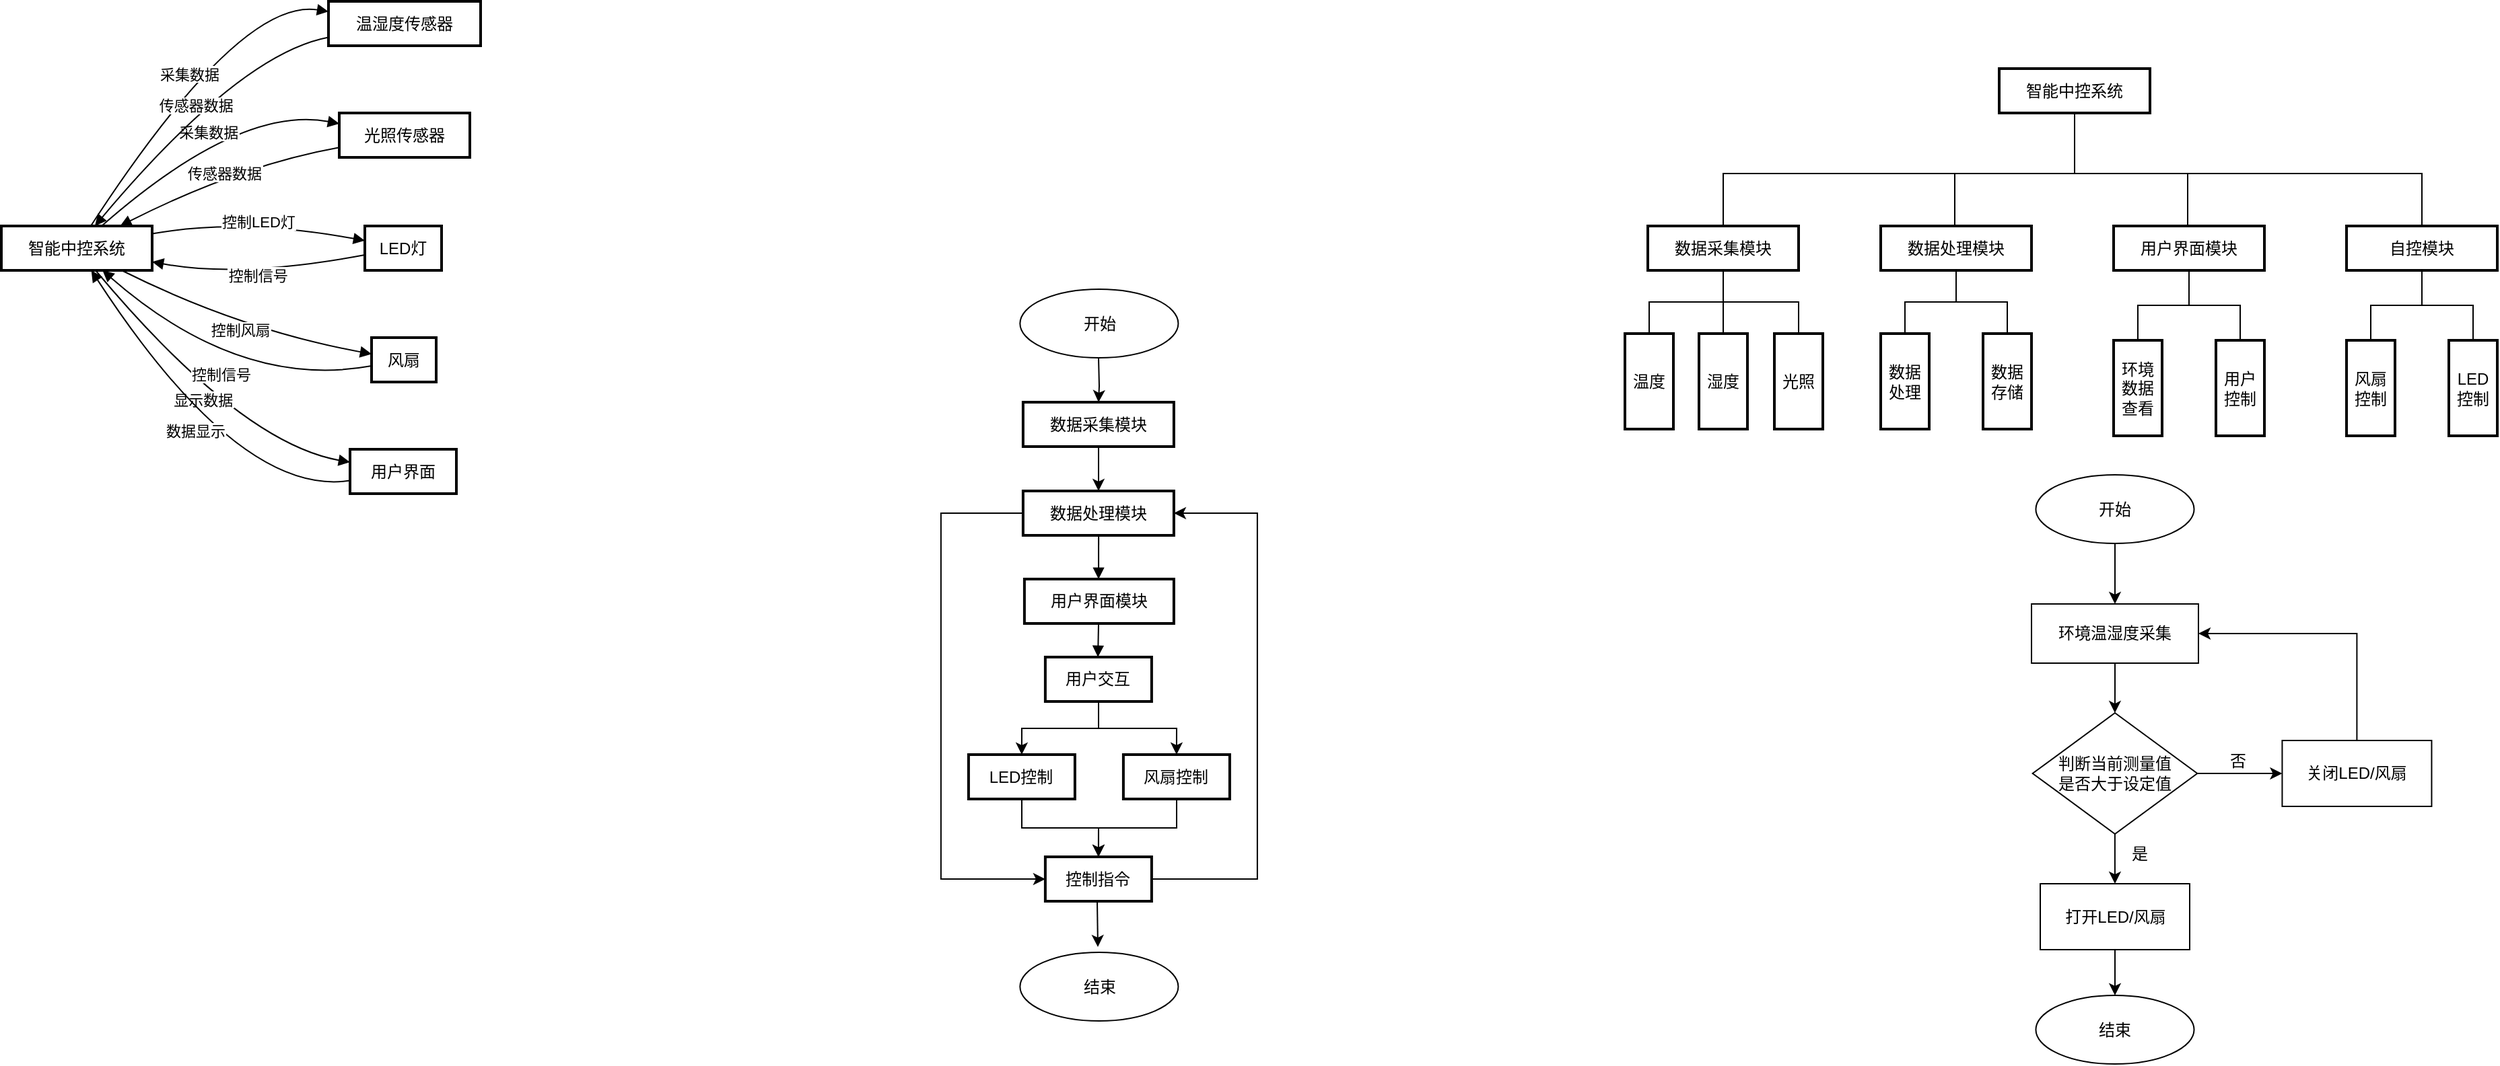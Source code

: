<mxfile version="21.3.0" type="github">
  <diagram name="第 1 页" id="sPoewAN0UP_DKyfQgz5s">
    <mxGraphModel dx="1502" dy="575" grid="0" gridSize="10" guides="1" tooltips="1" connect="1" arrows="1" fold="1" page="1" pageScale="1" pageWidth="1169" pageHeight="827" math="0" shadow="0">
      <root>
        <mxCell id="0" />
        <mxCell id="1" parent="0" />
        <mxCell id="B56POfw25FeHeTBuyLM_-1" value="智能中控系统" style="whiteSpace=wrap;strokeWidth=2;" parent="1" vertex="1">
          <mxGeometry x="20" y="190" width="112" height="33" as="geometry" />
        </mxCell>
        <mxCell id="B56POfw25FeHeTBuyLM_-2" value="温湿度传感器" style="whiteSpace=wrap;strokeWidth=2;" parent="1" vertex="1">
          <mxGeometry x="263" y="23" width="113" height="33" as="geometry" />
        </mxCell>
        <mxCell id="B56POfw25FeHeTBuyLM_-3" value="光照传感器" style="whiteSpace=wrap;strokeWidth=2;" parent="1" vertex="1">
          <mxGeometry x="271" y="106" width="97" height="33" as="geometry" />
        </mxCell>
        <mxCell id="B56POfw25FeHeTBuyLM_-4" value="LED灯" style="whiteSpace=wrap;strokeWidth=2;" parent="1" vertex="1">
          <mxGeometry x="290" y="190" width="57" height="33" as="geometry" />
        </mxCell>
        <mxCell id="B56POfw25FeHeTBuyLM_-5" value="风扇" style="whiteSpace=wrap;strokeWidth=2;" parent="1" vertex="1">
          <mxGeometry x="295" y="273" width="48" height="33" as="geometry" />
        </mxCell>
        <mxCell id="B56POfw25FeHeTBuyLM_-6" value="用户界面" style="whiteSpace=wrap;strokeWidth=2;" parent="1" vertex="1">
          <mxGeometry x="279" y="356" width="79" height="33" as="geometry" />
        </mxCell>
        <mxCell id="B56POfw25FeHeTBuyLM_-7" value="采集数据" style="curved=1;startArrow=none;endArrow=block;exitX=0.596;exitY=-0.015;entryX=-0.004;entryY=0.228;rounded=0;" parent="1" source="B56POfw25FeHeTBuyLM_-1" target="B56POfw25FeHeTBuyLM_-2" edge="1">
          <mxGeometry relative="1" as="geometry">
            <Array as="points">
              <mxPoint x="197" y="20" />
            </Array>
          </mxGeometry>
        </mxCell>
        <mxCell id="B56POfw25FeHeTBuyLM_-8" value="采集数据" style="curved=1;startArrow=none;endArrow=block;exitX=0.67;exitY=-0.015;entryX=-0.004;entryY=0.238;rounded=0;" parent="1" source="B56POfw25FeHeTBuyLM_-1" target="B56POfw25FeHeTBuyLM_-3" edge="1">
          <mxGeometry relative="1" as="geometry">
            <Array as="points">
              <mxPoint x="197" y="100" />
            </Array>
          </mxGeometry>
        </mxCell>
        <mxCell id="B56POfw25FeHeTBuyLM_-9" value="控制LED灯" style="curved=1;startArrow=none;endArrow=block;exitX=0.998;exitY=0.177;entryX=0.003;entryY=0.33;rounded=0;" parent="1" source="B56POfw25FeHeTBuyLM_-1" target="B56POfw25FeHeTBuyLM_-4" edge="1">
          <mxGeometry relative="1" as="geometry">
            <Array as="points">
              <mxPoint x="197" y="184" />
            </Array>
          </mxGeometry>
        </mxCell>
        <mxCell id="B56POfw25FeHeTBuyLM_-10" value="控制风扇" style="curved=1;startArrow=none;endArrow=block;exitX=0.796;exitY=0.997;entryX=1.192e-7;entryY=0.369;rounded=0;" parent="1" source="B56POfw25FeHeTBuyLM_-1" target="B56POfw25FeHeTBuyLM_-5" edge="1">
          <mxGeometry relative="1" as="geometry">
            <Array as="points">
              <mxPoint x="197" y="267" />
            </Array>
          </mxGeometry>
        </mxCell>
        <mxCell id="B56POfw25FeHeTBuyLM_-11" value="显示数据" style="curved=1;startArrow=none;endArrow=block;exitX=0.624;exitY=0.997;entryX=0.005;entryY=0.294;rounded=0;" parent="1" source="B56POfw25FeHeTBuyLM_-1" target="B56POfw25FeHeTBuyLM_-6" edge="1">
          <mxGeometry relative="1" as="geometry">
            <Array as="points">
              <mxPoint x="197" y="351" />
            </Array>
          </mxGeometry>
        </mxCell>
        <mxCell id="B56POfw25FeHeTBuyLM_-12" value="传感器数据" style="curved=1;startArrow=none;endArrow=block;exitX=-0.004;exitY=0.812;entryX=0.624;entryY=-0.015;rounded=0;" parent="1" source="B56POfw25FeHeTBuyLM_-2" target="B56POfw25FeHeTBuyLM_-1" edge="1">
          <mxGeometry relative="1" as="geometry">
            <Array as="points">
              <mxPoint x="197" y="62" />
            </Array>
          </mxGeometry>
        </mxCell>
        <mxCell id="B56POfw25FeHeTBuyLM_-13" value="传感器数据" style="curved=1;startArrow=none;endArrow=block;exitX=-0.004;exitY=0.78;entryX=0.796;entryY=-0.015;rounded=0;" parent="1" source="B56POfw25FeHeTBuyLM_-3" target="B56POfw25FeHeTBuyLM_-1" edge="1">
          <mxGeometry relative="1" as="geometry">
            <Array as="points">
              <mxPoint x="197" y="145" />
            </Array>
          </mxGeometry>
        </mxCell>
        <mxCell id="B56POfw25FeHeTBuyLM_-14" value="数据显示" style="curved=1;startArrow=none;endArrow=block;exitX=0.005;exitY=0.704;entryX=0.596;entryY=0.997;rounded=0;" parent="1" source="B56POfw25FeHeTBuyLM_-6" target="B56POfw25FeHeTBuyLM_-1" edge="1">
          <mxGeometry relative="1" as="geometry">
            <Array as="points">
              <mxPoint x="197" y="392" />
            </Array>
          </mxGeometry>
        </mxCell>
        <mxCell id="B56POfw25FeHeTBuyLM_-15" value="控制信号" style="curved=1;startArrow=none;endArrow=block;exitX=0.003;exitY=0.652;entryX=0.998;entryY=0.805;rounded=0;" parent="1" source="B56POfw25FeHeTBuyLM_-4" target="B56POfw25FeHeTBuyLM_-1" edge="1">
          <mxGeometry relative="1" as="geometry">
            <Array as="points">
              <mxPoint x="197" y="229" />
            </Array>
          </mxGeometry>
        </mxCell>
        <mxCell id="B56POfw25FeHeTBuyLM_-16" value="控制信号" style="curved=1;startArrow=none;endArrow=block;exitX=1.192e-7;exitY=0.637;entryX=0.67;entryY=0.997;rounded=0;" parent="1" source="B56POfw25FeHeTBuyLM_-5" target="B56POfw25FeHeTBuyLM_-1" edge="1">
          <mxGeometry relative="1" as="geometry">
            <Array as="points">
              <mxPoint x="197" y="312" />
            </Array>
          </mxGeometry>
        </mxCell>
        <mxCell id="B56POfw25FeHeTBuyLM_-42" style="edgeStyle=orthogonalEdgeStyle;rounded=0;orthogonalLoop=1;jettySize=auto;html=1;endArrow=none;endFill=0;" parent="1" edge="1">
          <mxGeometry relative="1" as="geometry">
            <mxPoint x="1471" y="153" as="sourcePoint" />
            <mxPoint x="1471" y="190" as="targetPoint" />
          </mxGeometry>
        </mxCell>
        <mxCell id="B56POfw25FeHeTBuyLM_-43" style="edgeStyle=orthogonalEdgeStyle;rounded=0;orthogonalLoop=1;jettySize=auto;html=1;endArrow=none;endFill=0;" parent="1" edge="1">
          <mxGeometry relative="1" as="geometry">
            <mxPoint x="1471" y="153" as="sourcePoint" />
            <mxPoint x="1644.0" y="190" as="targetPoint" />
            <Array as="points">
              <mxPoint x="1471" y="151" />
              <mxPoint x="1644" y="151" />
            </Array>
          </mxGeometry>
        </mxCell>
        <mxCell id="ePoYoBtov8BMeXNs0YkV-3" value="" style="edgeStyle=orthogonalEdgeStyle;rounded=0;orthogonalLoop=1;jettySize=auto;html=1;" parent="1" source="B56POfw25FeHeTBuyLM_-28" target="B56POfw25FeHeTBuyLM_-29" edge="1">
          <mxGeometry relative="1" as="geometry" />
        </mxCell>
        <mxCell id="B56POfw25FeHeTBuyLM_-28" value="数据采集模块" style="whiteSpace=wrap;strokeWidth=2;" parent="1" vertex="1">
          <mxGeometry x="778.95" y="321" width="112" height="33" as="geometry" />
        </mxCell>
        <mxCell id="ePoYoBtov8BMeXNs0YkV-11" style="edgeStyle=orthogonalEdgeStyle;rounded=0;orthogonalLoop=1;jettySize=auto;html=1;entryX=0;entryY=0.5;entryDx=0;entryDy=0;" parent="1" source="B56POfw25FeHeTBuyLM_-29" target="ePoYoBtov8BMeXNs0YkV-8" edge="1">
          <mxGeometry relative="1" as="geometry">
            <Array as="points">
              <mxPoint x="717.95" y="404" />
              <mxPoint x="717.95" y="676" />
            </Array>
          </mxGeometry>
        </mxCell>
        <mxCell id="B56POfw25FeHeTBuyLM_-29" value="数据处理模块" style="whiteSpace=wrap;strokeWidth=2;" parent="1" vertex="1">
          <mxGeometry x="778.95" y="387" width="112" height="33" as="geometry" />
        </mxCell>
        <mxCell id="B56POfw25FeHeTBuyLM_-30" value="用户界面模块" style="whiteSpace=wrap;strokeWidth=2;" parent="1" vertex="1">
          <mxGeometry x="779.95" y="452.5" width="111" height="33" as="geometry" />
        </mxCell>
        <mxCell id="ePoYoBtov8BMeXNs0YkV-2" style="edgeStyle=orthogonalEdgeStyle;rounded=0;orthogonalLoop=1;jettySize=auto;html=1;entryX=1;entryY=0.5;entryDx=0;entryDy=0;exitX=1;exitY=0.5;exitDx=0;exitDy=0;" parent="1" source="ePoYoBtov8BMeXNs0YkV-8" target="B56POfw25FeHeTBuyLM_-29" edge="1">
          <mxGeometry relative="1" as="geometry">
            <Array as="points">
              <mxPoint x="952.95" y="676" />
              <mxPoint x="952.95" y="404" />
            </Array>
          </mxGeometry>
        </mxCell>
        <mxCell id="ePoYoBtov8BMeXNs0YkV-6" style="edgeStyle=orthogonalEdgeStyle;rounded=0;orthogonalLoop=1;jettySize=auto;html=1;entryX=0.5;entryY=0;entryDx=0;entryDy=0;" parent="1" source="B56POfw25FeHeTBuyLM_-31" target="ePoYoBtov8BMeXNs0YkV-4" edge="1">
          <mxGeometry relative="1" as="geometry" />
        </mxCell>
        <mxCell id="ePoYoBtov8BMeXNs0YkV-7" style="edgeStyle=orthogonalEdgeStyle;rounded=0;orthogonalLoop=1;jettySize=auto;html=1;entryX=0.5;entryY=0;entryDx=0;entryDy=0;" parent="1" source="B56POfw25FeHeTBuyLM_-31" target="ePoYoBtov8BMeXNs0YkV-5" edge="1">
          <mxGeometry relative="1" as="geometry" />
        </mxCell>
        <mxCell id="B56POfw25FeHeTBuyLM_-31" value="用户交互" style="whiteSpace=wrap;strokeWidth=2;" parent="1" vertex="1">
          <mxGeometry x="795.45" y="510.5" width="79" height="33" as="geometry" />
        </mxCell>
        <mxCell id="B56POfw25FeHeTBuyLM_-33" value="" style="curved=1;startArrow=none;endArrow=block;exitX=0.501;exitY=1.006;entryX=0.496;entryY=-0.012;rounded=0;" parent="1" source="B56POfw25FeHeTBuyLM_-29" target="B56POfw25FeHeTBuyLM_-30" edge="1">
          <mxGeometry relative="1" as="geometry">
            <Array as="points" />
          </mxGeometry>
        </mxCell>
        <mxCell id="B56POfw25FeHeTBuyLM_-35" value="" style="curved=1;startArrow=none;endArrow=block;exitX=0.496;exitY=1.0;entryX=0.495;entryY=0.012;rounded=0;" parent="1" source="B56POfw25FeHeTBuyLM_-30" target="B56POfw25FeHeTBuyLM_-31" edge="1">
          <mxGeometry relative="1" as="geometry">
            <Array as="points" />
          </mxGeometry>
        </mxCell>
        <mxCell id="B56POfw25FeHeTBuyLM_-48" style="edgeStyle=orthogonalEdgeStyle;rounded=0;orthogonalLoop=1;jettySize=auto;html=1;entryX=0.5;entryY=0;entryDx=0;entryDy=0;endArrow=none;endFill=0;" parent="1" source="B56POfw25FeHeTBuyLM_-37" target="B56POfw25FeHeTBuyLM_-53" edge="1">
          <mxGeometry relative="1" as="geometry">
            <mxPoint x="1231" y="270" as="targetPoint" />
          </mxGeometry>
        </mxCell>
        <mxCell id="B56POfw25FeHeTBuyLM_-49" style="edgeStyle=orthogonalEdgeStyle;rounded=0;orthogonalLoop=1;jettySize=auto;html=1;entryX=0.5;entryY=0;entryDx=0;entryDy=0;endArrow=none;endFill=0;" parent="1" source="B56POfw25FeHeTBuyLM_-37" target="B56POfw25FeHeTBuyLM_-46" edge="1">
          <mxGeometry relative="1" as="geometry" />
        </mxCell>
        <mxCell id="B56POfw25FeHeTBuyLM_-50" style="edgeStyle=orthogonalEdgeStyle;rounded=0;orthogonalLoop=1;jettySize=auto;html=1;endArrow=none;endFill=0;entryX=0.5;entryY=0;entryDx=0;entryDy=0;" parent="1" source="B56POfw25FeHeTBuyLM_-37" target="B56POfw25FeHeTBuyLM_-54" edge="1">
          <mxGeometry relative="1" as="geometry">
            <mxPoint x="1365" y="270" as="targetPoint" />
          </mxGeometry>
        </mxCell>
        <mxCell id="B56POfw25FeHeTBuyLM_-37" value="数据采集模块" style="whiteSpace=wrap;strokeWidth=2;" parent="1" vertex="1">
          <mxGeometry x="1243" y="190" width="112" height="33" as="geometry" />
        </mxCell>
        <mxCell id="B56POfw25FeHeTBuyLM_-57" style="edgeStyle=orthogonalEdgeStyle;rounded=0;orthogonalLoop=1;jettySize=auto;html=1;entryX=0.5;entryY=0;entryDx=0;entryDy=0;endArrow=none;endFill=0;" parent="1" source="B56POfw25FeHeTBuyLM_-38" target="B56POfw25FeHeTBuyLM_-55" edge="1">
          <mxGeometry relative="1" as="geometry" />
        </mxCell>
        <mxCell id="B56POfw25FeHeTBuyLM_-58" style="edgeStyle=orthogonalEdgeStyle;rounded=0;orthogonalLoop=1;jettySize=auto;html=1;endArrow=none;endFill=0;" parent="1" source="B56POfw25FeHeTBuyLM_-38" target="B56POfw25FeHeTBuyLM_-56" edge="1">
          <mxGeometry relative="1" as="geometry" />
        </mxCell>
        <mxCell id="B56POfw25FeHeTBuyLM_-38" value="数据处理模块" style="whiteSpace=wrap;strokeWidth=2;" parent="1" vertex="1">
          <mxGeometry x="1416" y="190" width="112" height="33" as="geometry" />
        </mxCell>
        <mxCell id="B56POfw25FeHeTBuyLM_-61" style="edgeStyle=orthogonalEdgeStyle;rounded=0;orthogonalLoop=1;jettySize=auto;html=1;entryX=0.5;entryY=0;entryDx=0;entryDy=0;endArrow=none;endFill=0;" parent="1" source="B56POfw25FeHeTBuyLM_-39" target="B56POfw25FeHeTBuyLM_-59" edge="1">
          <mxGeometry relative="1" as="geometry" />
        </mxCell>
        <mxCell id="B56POfw25FeHeTBuyLM_-62" style="edgeStyle=orthogonalEdgeStyle;rounded=0;orthogonalLoop=1;jettySize=auto;html=1;entryX=0.5;entryY=0;entryDx=0;entryDy=0;endArrow=none;endFill=0;" parent="1" source="B56POfw25FeHeTBuyLM_-39" target="B56POfw25FeHeTBuyLM_-60" edge="1">
          <mxGeometry relative="1" as="geometry" />
        </mxCell>
        <mxCell id="B56POfw25FeHeTBuyLM_-39" value="用户界面模块" style="whiteSpace=wrap;strokeWidth=2;" parent="1" vertex="1">
          <mxGeometry x="1589" y="190" width="112" height="33" as="geometry" />
        </mxCell>
        <mxCell id="B56POfw25FeHeTBuyLM_-46" value="湿度" style="whiteSpace=wrap;strokeWidth=2;" parent="1" vertex="1">
          <mxGeometry x="1281" y="270" width="36" height="71" as="geometry" />
        </mxCell>
        <mxCell id="B56POfw25FeHeTBuyLM_-53" value="温度" style="whiteSpace=wrap;strokeWidth=2;" parent="1" vertex="1">
          <mxGeometry x="1226" y="270" width="36" height="71" as="geometry" />
        </mxCell>
        <mxCell id="B56POfw25FeHeTBuyLM_-54" value="光照" style="whiteSpace=wrap;strokeWidth=2;" parent="1" vertex="1">
          <mxGeometry x="1337" y="270" width="36" height="71" as="geometry" />
        </mxCell>
        <mxCell id="B56POfw25FeHeTBuyLM_-55" value="数据处理" style="whiteSpace=wrap;strokeWidth=2;" parent="1" vertex="1">
          <mxGeometry x="1416" y="270" width="36" height="71" as="geometry" />
        </mxCell>
        <mxCell id="B56POfw25FeHeTBuyLM_-56" value="数据存储" style="whiteSpace=wrap;strokeWidth=2;" parent="1" vertex="1">
          <mxGeometry x="1492" y="270" width="36" height="71" as="geometry" />
        </mxCell>
        <mxCell id="B56POfw25FeHeTBuyLM_-59" value="环境数据查看" style="whiteSpace=wrap;strokeWidth=2;" parent="1" vertex="1">
          <mxGeometry x="1589" y="275" width="36" height="71" as="geometry" />
        </mxCell>
        <mxCell id="B56POfw25FeHeTBuyLM_-60" value="用户控制" style="whiteSpace=wrap;strokeWidth=2;" parent="1" vertex="1">
          <mxGeometry x="1665" y="275" width="36" height="71" as="geometry" />
        </mxCell>
        <mxCell id="B56POfw25FeHeTBuyLM_-65" value="" style="edgeStyle=orthogonalEdgeStyle;rounded=0;orthogonalLoop=1;jettySize=auto;html=1;" parent="1" target="B56POfw25FeHeTBuyLM_-28" edge="1">
          <mxGeometry relative="1" as="geometry">
            <mxPoint x="835" y="288" as="sourcePoint" />
          </mxGeometry>
        </mxCell>
        <mxCell id="ePoYoBtov8BMeXNs0YkV-10" style="edgeStyle=orthogonalEdgeStyle;rounded=0;orthogonalLoop=1;jettySize=auto;html=1;entryX=0.5;entryY=0;entryDx=0;entryDy=0;" parent="1" source="ePoYoBtov8BMeXNs0YkV-4" target="ePoYoBtov8BMeXNs0YkV-8" edge="1">
          <mxGeometry relative="1" as="geometry" />
        </mxCell>
        <mxCell id="ePoYoBtov8BMeXNs0YkV-4" value="LED控制" style="whiteSpace=wrap;strokeWidth=2;" parent="1" vertex="1">
          <mxGeometry x="738.45" y="583" width="79" height="33" as="geometry" />
        </mxCell>
        <mxCell id="ePoYoBtov8BMeXNs0YkV-9" style="edgeStyle=orthogonalEdgeStyle;rounded=0;orthogonalLoop=1;jettySize=auto;html=1;entryX=0.5;entryY=0;entryDx=0;entryDy=0;" parent="1" source="ePoYoBtov8BMeXNs0YkV-5" target="ePoYoBtov8BMeXNs0YkV-8" edge="1">
          <mxGeometry relative="1" as="geometry" />
        </mxCell>
        <mxCell id="ePoYoBtov8BMeXNs0YkV-5" value="风扇控制" style="whiteSpace=wrap;strokeWidth=2;" parent="1" vertex="1">
          <mxGeometry x="853.45" y="583" width="79" height="33" as="geometry" />
        </mxCell>
        <mxCell id="ePoYoBtov8BMeXNs0YkV-14" value="" style="edgeStyle=orthogonalEdgeStyle;rounded=0;orthogonalLoop=1;jettySize=auto;html=1;" parent="1" edge="1">
          <mxGeometry relative="1" as="geometry">
            <mxPoint x="834" y="692" as="sourcePoint" />
            <mxPoint x="834.5" y="726" as="targetPoint" />
          </mxGeometry>
        </mxCell>
        <mxCell id="ePoYoBtov8BMeXNs0YkV-8" value="控制指令" style="whiteSpace=wrap;strokeWidth=2;" parent="1" vertex="1">
          <mxGeometry x="795.45" y="659" width="79" height="33" as="geometry" />
        </mxCell>
        <mxCell id="YIUNQNVJPtazDfS7FPeP-9" style="edgeStyle=orthogonalEdgeStyle;rounded=0;orthogonalLoop=1;jettySize=auto;html=1;entryX=0.5;entryY=0;entryDx=0;entryDy=0;endArrow=none;endFill=0;" parent="1" source="YIUNQNVJPtazDfS7FPeP-1" target="YIUNQNVJPtazDfS7FPeP-7" edge="1">
          <mxGeometry relative="1" as="geometry" />
        </mxCell>
        <mxCell id="YIUNQNVJPtazDfS7FPeP-10" style="edgeStyle=orthogonalEdgeStyle;rounded=0;orthogonalLoop=1;jettySize=auto;html=1;endArrow=none;endFill=0;" parent="1" source="YIUNQNVJPtazDfS7FPeP-1" target="YIUNQNVJPtazDfS7FPeP-8" edge="1">
          <mxGeometry relative="1" as="geometry" />
        </mxCell>
        <mxCell id="YIUNQNVJPtazDfS7FPeP-1" value="自控模块" style="whiteSpace=wrap;strokeWidth=2;" parent="1" vertex="1">
          <mxGeometry x="1762" y="190" width="112" height="33" as="geometry" />
        </mxCell>
        <mxCell id="YIUNQNVJPtazDfS7FPeP-4" style="edgeStyle=orthogonalEdgeStyle;rounded=0;orthogonalLoop=1;jettySize=auto;html=1;endArrow=none;endFill=0;" parent="1" source="YIUNQNVJPtazDfS7FPeP-2" edge="1">
          <mxGeometry relative="1" as="geometry">
            <mxPoint x="1560" y="151.4" as="targetPoint" />
          </mxGeometry>
        </mxCell>
        <mxCell id="YIUNQNVJPtazDfS7FPeP-5" style="edgeStyle=orthogonalEdgeStyle;rounded=0;orthogonalLoop=1;jettySize=auto;html=1;entryX=0.5;entryY=0;entryDx=0;entryDy=0;endArrow=none;endFill=0;" parent="1" source="YIUNQNVJPtazDfS7FPeP-2" target="B56POfw25FeHeTBuyLM_-37" edge="1">
          <mxGeometry relative="1" as="geometry">
            <Array as="points">
              <mxPoint x="1560" y="151" />
              <mxPoint x="1299" y="151" />
            </Array>
          </mxGeometry>
        </mxCell>
        <mxCell id="YIUNQNVJPtazDfS7FPeP-6" style="edgeStyle=orthogonalEdgeStyle;rounded=0;orthogonalLoop=1;jettySize=auto;html=1;endArrow=none;endFill=0;" parent="1" edge="1">
          <mxGeometry relative="1" as="geometry">
            <mxPoint x="1560" y="105" as="sourcePoint" />
            <mxPoint x="1818" y="189" as="targetPoint" />
            <Array as="points">
              <mxPoint x="1560" y="151" />
              <mxPoint x="1818" y="151" />
            </Array>
          </mxGeometry>
        </mxCell>
        <mxCell id="YIUNQNVJPtazDfS7FPeP-2" value="智能中控系统" style="whiteSpace=wrap;strokeWidth=2;" parent="1" vertex="1">
          <mxGeometry x="1504" y="73" width="112" height="33" as="geometry" />
        </mxCell>
        <mxCell id="YIUNQNVJPtazDfS7FPeP-7" value="风扇控制" style="whiteSpace=wrap;strokeWidth=2;" parent="1" vertex="1">
          <mxGeometry x="1762" y="275" width="36" height="71" as="geometry" />
        </mxCell>
        <mxCell id="YIUNQNVJPtazDfS7FPeP-8" value="LED控制" style="whiteSpace=wrap;strokeWidth=2;" parent="1" vertex="1">
          <mxGeometry x="1838" y="275" width="36" height="71" as="geometry" />
        </mxCell>
        <mxCell id="vY6UH4nnhIJc4-AgiLwC-1" value="开始" style="ellipse;whiteSpace=wrap;html=1;" vertex="1" parent="1">
          <mxGeometry x="776.67" y="237" width="117.55" height="51" as="geometry" />
        </mxCell>
        <mxCell id="vY6UH4nnhIJc4-AgiLwC-2" value="结束" style="ellipse;whiteSpace=wrap;html=1;" vertex="1" parent="1">
          <mxGeometry x="776.67" y="730" width="117.55" height="51" as="geometry" />
        </mxCell>
        <mxCell id="vY6UH4nnhIJc4-AgiLwC-5" value="" style="edgeStyle=orthogonalEdgeStyle;rounded=0;orthogonalLoop=1;jettySize=auto;html=1;" edge="1" parent="1" source="vY6UH4nnhIJc4-AgiLwC-3" target="vY6UH4nnhIJc4-AgiLwC-4">
          <mxGeometry relative="1" as="geometry" />
        </mxCell>
        <mxCell id="vY6UH4nnhIJc4-AgiLwC-3" value="开始" style="ellipse;whiteSpace=wrap;html=1;" vertex="1" parent="1">
          <mxGeometry x="1531.22" y="375" width="117.55" height="51" as="geometry" />
        </mxCell>
        <mxCell id="vY6UH4nnhIJc4-AgiLwC-7" value="" style="edgeStyle=orthogonalEdgeStyle;rounded=0;orthogonalLoop=1;jettySize=auto;html=1;" edge="1" parent="1" source="vY6UH4nnhIJc4-AgiLwC-4" target="vY6UH4nnhIJc4-AgiLwC-6">
          <mxGeometry relative="1" as="geometry" />
        </mxCell>
        <mxCell id="vY6UH4nnhIJc4-AgiLwC-4" value="环境温湿度采集" style="rounded=0;whiteSpace=wrap;html=1;" vertex="1" parent="1">
          <mxGeometry x="1528" y="471" width="124" height="44" as="geometry" />
        </mxCell>
        <mxCell id="vY6UH4nnhIJc4-AgiLwC-9" value="" style="edgeStyle=orthogonalEdgeStyle;rounded=0;orthogonalLoop=1;jettySize=auto;html=1;" edge="1" parent="1" source="vY6UH4nnhIJc4-AgiLwC-6" target="vY6UH4nnhIJc4-AgiLwC-8">
          <mxGeometry relative="1" as="geometry" />
        </mxCell>
        <mxCell id="vY6UH4nnhIJc4-AgiLwC-12" value="" style="edgeStyle=orthogonalEdgeStyle;rounded=0;orthogonalLoop=1;jettySize=auto;html=1;" edge="1" parent="1" source="vY6UH4nnhIJc4-AgiLwC-6" target="vY6UH4nnhIJc4-AgiLwC-11">
          <mxGeometry relative="1" as="geometry" />
        </mxCell>
        <mxCell id="vY6UH4nnhIJc4-AgiLwC-6" value="判断当前测量值&lt;br&gt;是否大于设定值" style="rhombus;whiteSpace=wrap;html=1;" vertex="1" parent="1">
          <mxGeometry x="1528.83" y="552" width="122.33" height="90" as="geometry" />
        </mxCell>
        <mxCell id="vY6UH4nnhIJc4-AgiLwC-17" value="" style="edgeStyle=orthogonalEdgeStyle;rounded=0;orthogonalLoop=1;jettySize=auto;html=1;" edge="1" parent="1" source="vY6UH4nnhIJc4-AgiLwC-8" target="vY6UH4nnhIJc4-AgiLwC-16">
          <mxGeometry relative="1" as="geometry" />
        </mxCell>
        <mxCell id="vY6UH4nnhIJc4-AgiLwC-8" value="打开LED/风扇" style="rounded=0;whiteSpace=wrap;html=1;" vertex="1" parent="1">
          <mxGeometry x="1534.5" y="679" width="111" height="49" as="geometry" />
        </mxCell>
        <mxCell id="vY6UH4nnhIJc4-AgiLwC-10" value="是" style="text;html=1;align=center;verticalAlign=middle;resizable=0;points=[];autosize=1;strokeColor=none;fillColor=none;" vertex="1" parent="1">
          <mxGeometry x="1593.22" y="643.5" width="30" height="26" as="geometry" />
        </mxCell>
        <mxCell id="vY6UH4nnhIJc4-AgiLwC-15" style="edgeStyle=orthogonalEdgeStyle;rounded=0;orthogonalLoop=1;jettySize=auto;html=1;entryX=1;entryY=0.5;entryDx=0;entryDy=0;" edge="1" parent="1" source="vY6UH4nnhIJc4-AgiLwC-11" target="vY6UH4nnhIJc4-AgiLwC-4">
          <mxGeometry relative="1" as="geometry">
            <Array as="points">
              <mxPoint x="1770.22" y="493" />
            </Array>
          </mxGeometry>
        </mxCell>
        <mxCell id="vY6UH4nnhIJc4-AgiLwC-11" value="关闭LED/风扇" style="rounded=0;whiteSpace=wrap;html=1;" vertex="1" parent="1">
          <mxGeometry x="1714.22" y="572.5" width="111" height="49" as="geometry" />
        </mxCell>
        <mxCell id="vY6UH4nnhIJc4-AgiLwC-13" value="否" style="text;html=1;align=center;verticalAlign=middle;resizable=0;points=[];autosize=1;strokeColor=none;fillColor=none;" vertex="1" parent="1">
          <mxGeometry x="1666.22" y="575" width="30" height="26" as="geometry" />
        </mxCell>
        <mxCell id="vY6UH4nnhIJc4-AgiLwC-16" value="结束" style="ellipse;whiteSpace=wrap;html=1;" vertex="1" parent="1">
          <mxGeometry x="1531.22" y="762" width="117.55" height="51" as="geometry" />
        </mxCell>
      </root>
    </mxGraphModel>
  </diagram>
</mxfile>
